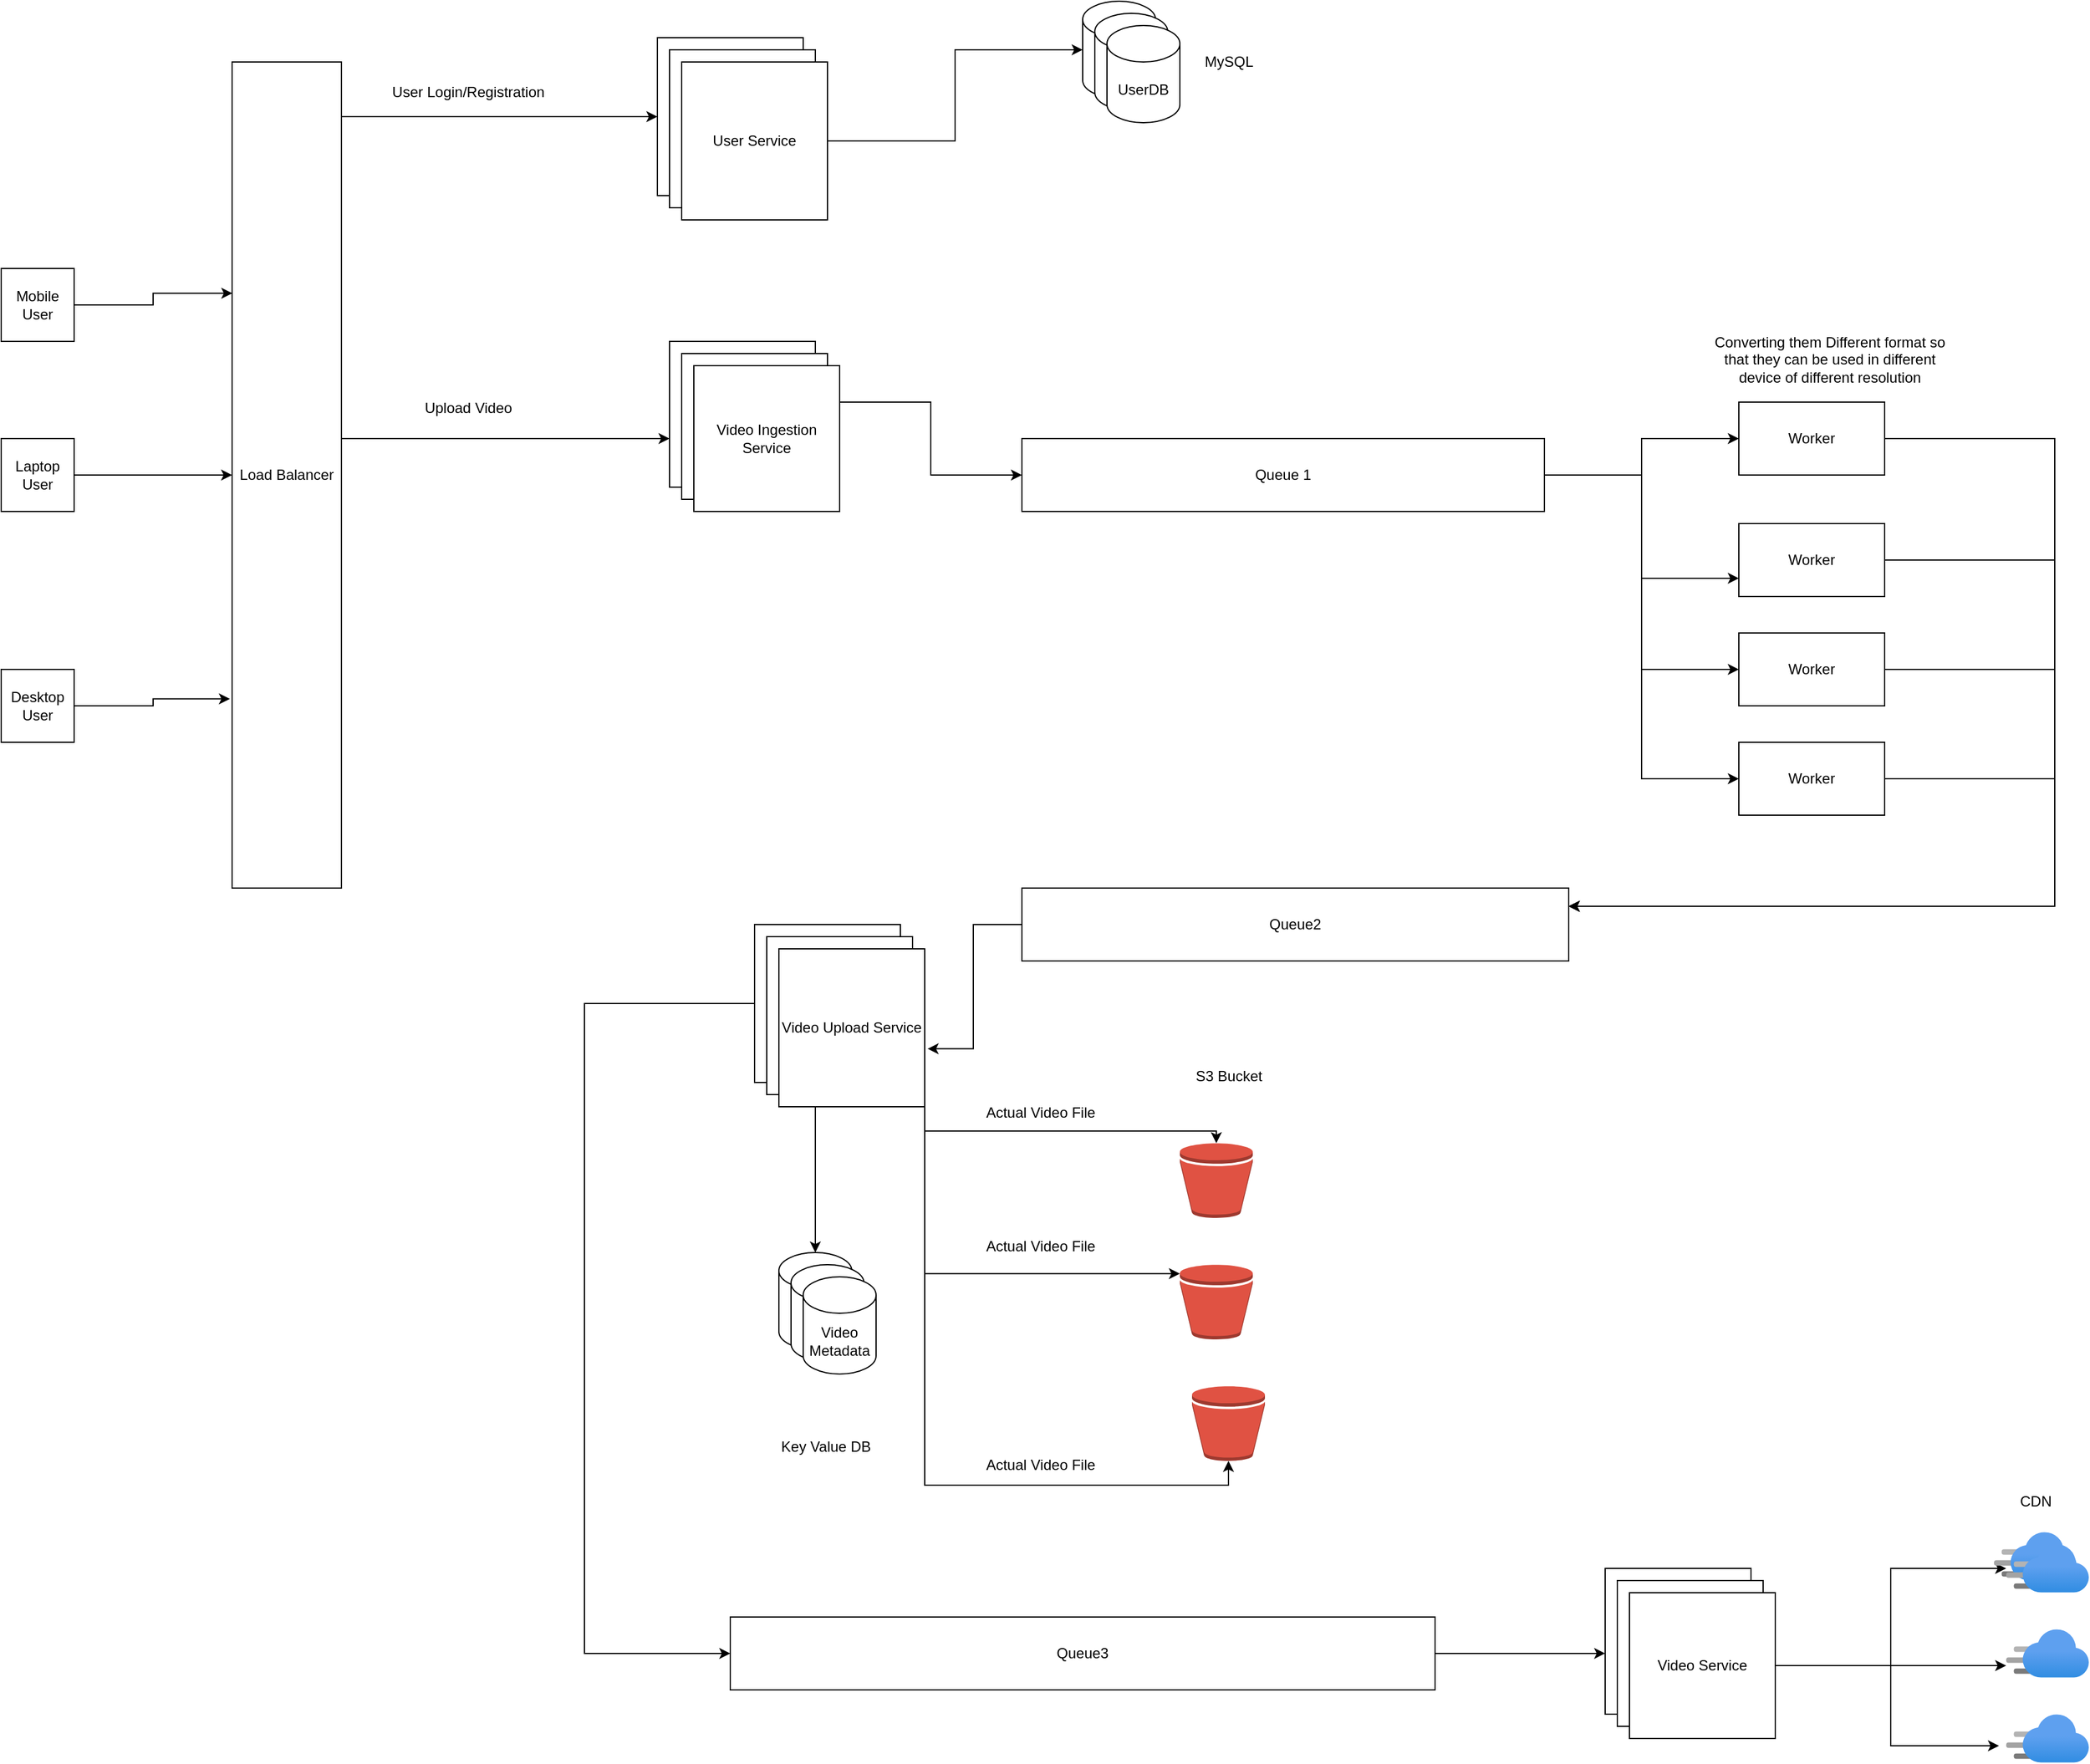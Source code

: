 <mxfile version="20.2.4" type="github"><diagram id="PIc28NCB76lG4xBmKGsJ" name="Page-1"><mxGraphModel dx="1497" dy="945" grid="1" gridSize="10" guides="1" tooltips="1" connect="1" arrows="1" fold="1" page="1" pageScale="1" pageWidth="827" pageHeight="1169" math="0" shadow="0"><root><mxCell id="0"/><mxCell id="1" parent="0"/><mxCell id="1f1AnFrqrx5d1Nw_Emk--5" style="edgeStyle=orthogonalEdgeStyle;rounded=0;orthogonalLoop=1;jettySize=auto;html=1;exitX=1;exitY=0.5;exitDx=0;exitDy=0;entryX=0.002;entryY=0.28;entryDx=0;entryDy=0;entryPerimeter=0;" edge="1" parent="1" source="1f1AnFrqrx5d1Nw_Emk--1" target="1f1AnFrqrx5d1Nw_Emk--4"><mxGeometry relative="1" as="geometry"/></mxCell><mxCell id="1f1AnFrqrx5d1Nw_Emk--1" value="Mobile User" style="rounded=0;whiteSpace=wrap;html=1;" vertex="1" parent="1"><mxGeometry x="30" y="270" width="60" height="60" as="geometry"/></mxCell><mxCell id="1f1AnFrqrx5d1Nw_Emk--6" style="edgeStyle=orthogonalEdgeStyle;rounded=0;orthogonalLoop=1;jettySize=auto;html=1;exitX=1;exitY=0.5;exitDx=0;exitDy=0;entryX=0;entryY=0.5;entryDx=0;entryDy=0;" edge="1" parent="1" source="1f1AnFrqrx5d1Nw_Emk--2" target="1f1AnFrqrx5d1Nw_Emk--4"><mxGeometry relative="1" as="geometry"/></mxCell><mxCell id="1f1AnFrqrx5d1Nw_Emk--2" value="Laptop User" style="rounded=0;whiteSpace=wrap;html=1;" vertex="1" parent="1"><mxGeometry x="30" y="410" width="60" height="60" as="geometry"/></mxCell><mxCell id="1f1AnFrqrx5d1Nw_Emk--7" style="edgeStyle=orthogonalEdgeStyle;rounded=0;orthogonalLoop=1;jettySize=auto;html=1;exitX=1;exitY=0.5;exitDx=0;exitDy=0;entryX=-0.02;entryY=0.771;entryDx=0;entryDy=0;entryPerimeter=0;" edge="1" parent="1" source="1f1AnFrqrx5d1Nw_Emk--3" target="1f1AnFrqrx5d1Nw_Emk--4"><mxGeometry relative="1" as="geometry"/></mxCell><mxCell id="1f1AnFrqrx5d1Nw_Emk--3" value="Desktop User" style="rounded=0;whiteSpace=wrap;html=1;" vertex="1" parent="1"><mxGeometry x="30" y="600" width="60" height="60" as="geometry"/></mxCell><mxCell id="1f1AnFrqrx5d1Nw_Emk--9" style="edgeStyle=orthogonalEdgeStyle;rounded=0;orthogonalLoop=1;jettySize=auto;html=1;exitX=1;exitY=0.25;exitDx=0;exitDy=0;" edge="1" parent="1" source="1f1AnFrqrx5d1Nw_Emk--4" target="1f1AnFrqrx5d1Nw_Emk--8"><mxGeometry relative="1" as="geometry"><Array as="points"><mxPoint x="310" y="145"/></Array></mxGeometry></mxCell><mxCell id="1f1AnFrqrx5d1Nw_Emk--22" style="edgeStyle=orthogonalEdgeStyle;rounded=0;orthogonalLoop=1;jettySize=auto;html=1;exitX=1;exitY=0.25;exitDx=0;exitDy=0;entryX=0;entryY=0.667;entryDx=0;entryDy=0;entryPerimeter=0;" edge="1" parent="1" source="1f1AnFrqrx5d1Nw_Emk--4" target="1f1AnFrqrx5d1Nw_Emk--19"><mxGeometry relative="1" as="geometry"><Array as="points"><mxPoint x="310" y="410"/></Array></mxGeometry></mxCell><mxCell id="1f1AnFrqrx5d1Nw_Emk--4" value="Load Balancer" style="rounded=0;whiteSpace=wrap;html=1;" vertex="1" parent="1"><mxGeometry x="220" y="100" width="90" height="680" as="geometry"/></mxCell><mxCell id="1f1AnFrqrx5d1Nw_Emk--8" value="User Service" style="rounded=0;whiteSpace=wrap;html=1;" vertex="1" parent="1"><mxGeometry x="570" y="80" width="120" height="130" as="geometry"/></mxCell><mxCell id="1f1AnFrqrx5d1Nw_Emk--11" value="User Login/Registration" style="text;html=1;align=center;verticalAlign=middle;resizable=0;points=[];autosize=1;strokeColor=none;fillColor=none;" vertex="1" parent="1"><mxGeometry x="339" y="110" width="150" height="30" as="geometry"/></mxCell><mxCell id="1f1AnFrqrx5d1Nw_Emk--12" value="" style="shape=cylinder3;whiteSpace=wrap;html=1;boundedLbl=1;backgroundOutline=1;size=15;" vertex="1" parent="1"><mxGeometry x="920" y="50" width="60" height="80" as="geometry"/></mxCell><mxCell id="1f1AnFrqrx5d1Nw_Emk--13" value="User Service" style="rounded=0;whiteSpace=wrap;html=1;" vertex="1" parent="1"><mxGeometry x="580" y="90" width="120" height="130" as="geometry"/></mxCell><mxCell id="1f1AnFrqrx5d1Nw_Emk--17" style="edgeStyle=orthogonalEdgeStyle;rounded=0;orthogonalLoop=1;jettySize=auto;html=1;exitX=1;exitY=0.5;exitDx=0;exitDy=0;" edge="1" parent="1" source="1f1AnFrqrx5d1Nw_Emk--14" target="1f1AnFrqrx5d1Nw_Emk--12"><mxGeometry relative="1" as="geometry"/></mxCell><mxCell id="1f1AnFrqrx5d1Nw_Emk--14" value="User Service" style="rounded=0;whiteSpace=wrap;html=1;" vertex="1" parent="1"><mxGeometry x="590" y="100" width="120" height="130" as="geometry"/></mxCell><mxCell id="1f1AnFrqrx5d1Nw_Emk--15" value="" style="shape=cylinder3;whiteSpace=wrap;html=1;boundedLbl=1;backgroundOutline=1;size=15;" vertex="1" parent="1"><mxGeometry x="930" y="60" width="60" height="80" as="geometry"/></mxCell><mxCell id="1f1AnFrqrx5d1Nw_Emk--16" value="UserDB" style="shape=cylinder3;whiteSpace=wrap;html=1;boundedLbl=1;backgroundOutline=1;size=15;" vertex="1" parent="1"><mxGeometry x="940" y="70" width="60" height="80" as="geometry"/></mxCell><mxCell id="1f1AnFrqrx5d1Nw_Emk--18" value="MySQL" style="text;html=1;align=center;verticalAlign=middle;resizable=0;points=[];autosize=1;strokeColor=none;fillColor=none;" vertex="1" parent="1"><mxGeometry x="1010" y="85" width="60" height="30" as="geometry"/></mxCell><mxCell id="1f1AnFrqrx5d1Nw_Emk--19" value="Video Ingestion Service" style="rounded=0;whiteSpace=wrap;html=1;" vertex="1" parent="1"><mxGeometry x="580" y="330" width="120" height="120" as="geometry"/></mxCell><mxCell id="1f1AnFrqrx5d1Nw_Emk--20" value="Video Ingestion Service" style="rounded=0;whiteSpace=wrap;html=1;" vertex="1" parent="1"><mxGeometry x="590" y="340" width="120" height="120" as="geometry"/></mxCell><mxCell id="1f1AnFrqrx5d1Nw_Emk--24" style="edgeStyle=orthogonalEdgeStyle;rounded=0;orthogonalLoop=1;jettySize=auto;html=1;exitX=1;exitY=0.25;exitDx=0;exitDy=0;" edge="1" parent="1" source="1f1AnFrqrx5d1Nw_Emk--21" target="1f1AnFrqrx5d1Nw_Emk--25"><mxGeometry relative="1" as="geometry"><mxPoint x="930" y="440" as="targetPoint"/></mxGeometry></mxCell><mxCell id="1f1AnFrqrx5d1Nw_Emk--21" value="Video Ingestion Service" style="rounded=0;whiteSpace=wrap;html=1;" vertex="1" parent="1"><mxGeometry x="600" y="350" width="120" height="120" as="geometry"/></mxCell><mxCell id="1f1AnFrqrx5d1Nw_Emk--23" value="Upload Video" style="text;html=1;align=center;verticalAlign=middle;resizable=0;points=[];autosize=1;strokeColor=none;fillColor=none;" vertex="1" parent="1"><mxGeometry x="364" y="370" width="100" height="30" as="geometry"/></mxCell><mxCell id="1f1AnFrqrx5d1Nw_Emk--31" style="edgeStyle=orthogonalEdgeStyle;rounded=0;orthogonalLoop=1;jettySize=auto;html=1;exitX=1;exitY=0.5;exitDx=0;exitDy=0;entryX=0;entryY=0.75;entryDx=0;entryDy=0;" edge="1" parent="1" source="1f1AnFrqrx5d1Nw_Emk--25" target="1f1AnFrqrx5d1Nw_Emk--27"><mxGeometry relative="1" as="geometry"/></mxCell><mxCell id="1f1AnFrqrx5d1Nw_Emk--32" style="edgeStyle=orthogonalEdgeStyle;rounded=0;orthogonalLoop=1;jettySize=auto;html=1;exitX=1;exitY=0.5;exitDx=0;exitDy=0;entryX=0;entryY=0.5;entryDx=0;entryDy=0;" edge="1" parent="1" source="1f1AnFrqrx5d1Nw_Emk--25" target="1f1AnFrqrx5d1Nw_Emk--28"><mxGeometry relative="1" as="geometry"/></mxCell><mxCell id="1f1AnFrqrx5d1Nw_Emk--33" style="edgeStyle=orthogonalEdgeStyle;rounded=0;orthogonalLoop=1;jettySize=auto;html=1;exitX=1;exitY=0.5;exitDx=0;exitDy=0;entryX=0;entryY=0.5;entryDx=0;entryDy=0;" edge="1" parent="1" source="1f1AnFrqrx5d1Nw_Emk--25" target="1f1AnFrqrx5d1Nw_Emk--26"><mxGeometry relative="1" as="geometry"/></mxCell><mxCell id="1f1AnFrqrx5d1Nw_Emk--34" style="edgeStyle=orthogonalEdgeStyle;rounded=0;orthogonalLoop=1;jettySize=auto;html=1;exitX=1;exitY=0.5;exitDx=0;exitDy=0;entryX=0;entryY=0.5;entryDx=0;entryDy=0;" edge="1" parent="1" source="1f1AnFrqrx5d1Nw_Emk--25" target="1f1AnFrqrx5d1Nw_Emk--29"><mxGeometry relative="1" as="geometry"/></mxCell><mxCell id="1f1AnFrqrx5d1Nw_Emk--25" value="Queue 1" style="rounded=0;whiteSpace=wrap;html=1;" vertex="1" parent="1"><mxGeometry x="870" y="410" width="430" height="60" as="geometry"/></mxCell><mxCell id="1f1AnFrqrx5d1Nw_Emk--42" style="edgeStyle=orthogonalEdgeStyle;rounded=0;orthogonalLoop=1;jettySize=auto;html=1;exitX=1;exitY=0.5;exitDx=0;exitDy=0;entryX=1;entryY=0.25;entryDx=0;entryDy=0;" edge="1" parent="1" source="1f1AnFrqrx5d1Nw_Emk--26" target="1f1AnFrqrx5d1Nw_Emk--36"><mxGeometry relative="1" as="geometry"><Array as="points"><mxPoint x="1720" y="410"/><mxPoint x="1720" y="795"/></Array></mxGeometry></mxCell><mxCell id="1f1AnFrqrx5d1Nw_Emk--26" value="Worker" style="rounded=0;whiteSpace=wrap;html=1;" vertex="1" parent="1"><mxGeometry x="1460" y="380" width="120" height="60" as="geometry"/></mxCell><mxCell id="1f1AnFrqrx5d1Nw_Emk--39" style="edgeStyle=orthogonalEdgeStyle;rounded=0;orthogonalLoop=1;jettySize=auto;html=1;exitX=1;exitY=0.5;exitDx=0;exitDy=0;entryX=1;entryY=0.25;entryDx=0;entryDy=0;" edge="1" parent="1" source="1f1AnFrqrx5d1Nw_Emk--27" target="1f1AnFrqrx5d1Nw_Emk--36"><mxGeometry relative="1" as="geometry"><Array as="points"><mxPoint x="1720" y="510"/><mxPoint x="1720" y="795"/></Array></mxGeometry></mxCell><mxCell id="1f1AnFrqrx5d1Nw_Emk--27" value="Worker" style="rounded=0;whiteSpace=wrap;html=1;" vertex="1" parent="1"><mxGeometry x="1460" y="480" width="120" height="60" as="geometry"/></mxCell><mxCell id="1f1AnFrqrx5d1Nw_Emk--40" style="edgeStyle=orthogonalEdgeStyle;rounded=0;orthogonalLoop=1;jettySize=auto;html=1;exitX=1;exitY=0.5;exitDx=0;exitDy=0;entryX=1;entryY=0.25;entryDx=0;entryDy=0;" edge="1" parent="1" source="1f1AnFrqrx5d1Nw_Emk--28" target="1f1AnFrqrx5d1Nw_Emk--36"><mxGeometry relative="1" as="geometry"><Array as="points"><mxPoint x="1720" y="600"/><mxPoint x="1720" y="795"/></Array></mxGeometry></mxCell><mxCell id="1f1AnFrqrx5d1Nw_Emk--28" value="Worker" style="rounded=0;whiteSpace=wrap;html=1;" vertex="1" parent="1"><mxGeometry x="1460" y="570" width="120" height="60" as="geometry"/></mxCell><mxCell id="1f1AnFrqrx5d1Nw_Emk--41" style="edgeStyle=orthogonalEdgeStyle;rounded=0;orthogonalLoop=1;jettySize=auto;html=1;exitX=1;exitY=0.5;exitDx=0;exitDy=0;entryX=1;entryY=0.25;entryDx=0;entryDy=0;" edge="1" parent="1" source="1f1AnFrqrx5d1Nw_Emk--29" target="1f1AnFrqrx5d1Nw_Emk--36"><mxGeometry relative="1" as="geometry"><Array as="points"><mxPoint x="1720" y="690"/><mxPoint x="1720" y="795"/></Array></mxGeometry></mxCell><mxCell id="1f1AnFrqrx5d1Nw_Emk--29" value="Worker" style="rounded=0;whiteSpace=wrap;html=1;" vertex="1" parent="1"><mxGeometry x="1460" y="660" width="120" height="60" as="geometry"/></mxCell><mxCell id="1f1AnFrqrx5d1Nw_Emk--35" value="Converting them Different format so that they can be used in different device of different resolution" style="text;html=1;strokeColor=none;fillColor=none;align=center;verticalAlign=middle;whiteSpace=wrap;rounded=0;" vertex="1" parent="1"><mxGeometry x="1430" y="330" width="210" height="30" as="geometry"/></mxCell><mxCell id="1f1AnFrqrx5d1Nw_Emk--47" style="edgeStyle=orthogonalEdgeStyle;rounded=0;orthogonalLoop=1;jettySize=auto;html=1;exitX=0;exitY=0.5;exitDx=0;exitDy=0;entryX=1.02;entryY=0.633;entryDx=0;entryDy=0;entryPerimeter=0;" edge="1" parent="1" source="1f1AnFrqrx5d1Nw_Emk--36" target="1f1AnFrqrx5d1Nw_Emk--45"><mxGeometry relative="1" as="geometry"/></mxCell><mxCell id="1f1AnFrqrx5d1Nw_Emk--36" value="Queue2" style="rounded=0;whiteSpace=wrap;html=1;" vertex="1" parent="1"><mxGeometry x="870" y="780" width="450" height="60" as="geometry"/></mxCell><mxCell id="1f1AnFrqrx5d1Nw_Emk--70" style="edgeStyle=orthogonalEdgeStyle;rounded=0;orthogonalLoop=1;jettySize=auto;html=1;exitX=0;exitY=0.5;exitDx=0;exitDy=0;entryX=0;entryY=0.5;entryDx=0;entryDy=0;" edge="1" parent="1" source="1f1AnFrqrx5d1Nw_Emk--43" target="1f1AnFrqrx5d1Nw_Emk--69"><mxGeometry relative="1" as="geometry"><Array as="points"><mxPoint x="510" y="875"/><mxPoint x="510" y="1410"/></Array></mxGeometry></mxCell><mxCell id="1f1AnFrqrx5d1Nw_Emk--43" value="Video Service&lt;span style=&quot;color: rgba(0, 0, 0, 0); font-family: monospace; font-size: 0px; text-align: start;&quot;&gt;%3CmxGraphModel%3E%3Croot%3E%3CmxCell%20id%3D%220%22%2F%3E%3CmxCell%20id%3D%221%22%20parent%3D%220%22%2F%3E%3CmxCell%20id%3D%222%22%20value%3D%22Worker%22%20style%3D%22rounded%3D0%3BwhiteSpace%3Dwrap%3Bhtml%3D1%3B%22%20vertex%3D%221%22%20parent%3D%221%22%3E%3CmxGeometry%20x%3D%221450%22%20y%3D%22380%22%20width%3D%22120%22%20height%3D%2260%22%20as%3D%22geometry%22%2F%3E%3C%2FmxCell%3E%3C%2Froot%3E%3C%2FmxGraphModel%3E&lt;/span&gt;&lt;span style=&quot;color: rgba(0, 0, 0, 0); font-family: monospace; font-size: 0px; text-align: start;&quot;&gt;%3CmxGraphModel%3E%3Croot%3E%3CmxCell%20id%3D%220%22%2F%3E%3CmxCell%20id%3D%221%22%20parent%3D%220%22%2F%3E%3CmxCell%20id%3D%222%22%20value%3D%22Worker%22%20style%3D%22rounded%3D0%3BwhiteSpace%3Dwrap%3Bhtml%3D1%3B%22%20vertex%3D%221%22%20parent%3D%221%22%3E%3CmxGeometry%20x%3D%221450%22%20y%3D%22380%22%20width%3D%22120%22%20height%3D%2260%22%20as%3D%22geometry%22%2F%3E%3C%2FmxCell%3E%3C%2Froot%3E%3C%2FmxGraphModel%3E&lt;/span&gt;" style="rounded=0;whiteSpace=wrap;html=1;" vertex="1" parent="1"><mxGeometry x="650" y="810" width="120" height="130" as="geometry"/></mxCell><mxCell id="1f1AnFrqrx5d1Nw_Emk--44" value="Video Service&lt;span style=&quot;color: rgba(0, 0, 0, 0); font-family: monospace; font-size: 0px; text-align: start;&quot;&gt;%3CmxGraphModel%3E%3Croot%3E%3CmxCell%20id%3D%220%22%2F%3E%3CmxCell%20id%3D%221%22%20parent%3D%220%22%2F%3E%3CmxCell%20id%3D%222%22%20value%3D%22Worker%22%20style%3D%22rounded%3D0%3BwhiteSpace%3Dwrap%3Bhtml%3D1%3B%22%20vertex%3D%221%22%20parent%3D%221%22%3E%3CmxGeometry%20x%3D%221450%22%20y%3D%22380%22%20width%3D%22120%22%20height%3D%2260%22%20as%3D%22geometry%22%2F%3E%3C%2FmxCell%3E%3C%2Froot%3E%3C%2FmxGraphModel%3E&lt;/span&gt;&lt;span style=&quot;color: rgba(0, 0, 0, 0); font-family: monospace; font-size: 0px; text-align: start;&quot;&gt;%3CmxGraphModel%3E%3Croot%3E%3CmxCell%20id%3D%220%22%2F%3E%3CmxCell%20id%3D%221%22%20parent%3D%220%22%2F%3E%3CmxCell%20id%3D%222%22%20value%3D%22Worker%22%20style%3D%22rounded%3D0%3BwhiteSpace%3Dwrap%3Bhtml%3D1%3B%22%20vertex%3D%221%22%20parent%3D%221%22%3E%3CmxGeometry%20x%3D%221450%22%20y%3D%22380%22%20width%3D%22120%22%20height%3D%2260%22%20as%3D%22geometry%22%2F%3E%3C%2FmxCell%3E%3C%2Froot%3E%3C%2FmxGraphModel%3E&lt;/span&gt;" style="rounded=0;whiteSpace=wrap;html=1;" vertex="1" parent="1"><mxGeometry x="660" y="820" width="120" height="130" as="geometry"/></mxCell><mxCell id="1f1AnFrqrx5d1Nw_Emk--57" style="edgeStyle=orthogonalEdgeStyle;rounded=0;orthogonalLoop=1;jettySize=auto;html=1;exitX=0.25;exitY=1;exitDx=0;exitDy=0;entryX=0.5;entryY=0;entryDx=0;entryDy=0;entryPerimeter=0;" edge="1" parent="1" source="1f1AnFrqrx5d1Nw_Emk--45" target="1f1AnFrqrx5d1Nw_Emk--48"><mxGeometry relative="1" as="geometry"/></mxCell><mxCell id="1f1AnFrqrx5d1Nw_Emk--61" style="edgeStyle=orthogonalEdgeStyle;rounded=0;orthogonalLoop=1;jettySize=auto;html=1;exitX=0.75;exitY=1;exitDx=0;exitDy=0;entryX=0.5;entryY=0;entryDx=0;entryDy=0;entryPerimeter=0;" edge="1" parent="1" source="1f1AnFrqrx5d1Nw_Emk--45" target="1f1AnFrqrx5d1Nw_Emk--58"><mxGeometry relative="1" as="geometry"><Array as="points"><mxPoint x="790" y="960"/><mxPoint x="790" y="980"/><mxPoint x="1030" y="980"/></Array></mxGeometry></mxCell><mxCell id="1f1AnFrqrx5d1Nw_Emk--62" style="edgeStyle=orthogonalEdgeStyle;rounded=0;orthogonalLoop=1;jettySize=auto;html=1;exitX=0.75;exitY=1;exitDx=0;exitDy=0;entryX=0;entryY=0.12;entryDx=0;entryDy=0;entryPerimeter=0;" edge="1" parent="1" source="1f1AnFrqrx5d1Nw_Emk--45" target="1f1AnFrqrx5d1Nw_Emk--59"><mxGeometry relative="1" as="geometry"><Array as="points"><mxPoint x="790" y="960"/><mxPoint x="790" y="1097"/></Array></mxGeometry></mxCell><mxCell id="1f1AnFrqrx5d1Nw_Emk--63" style="edgeStyle=orthogonalEdgeStyle;rounded=0;orthogonalLoop=1;jettySize=auto;html=1;exitX=1;exitY=1;exitDx=0;exitDy=0;entryX=0.5;entryY=1;entryDx=0;entryDy=0;entryPerimeter=0;" edge="1" parent="1" source="1f1AnFrqrx5d1Nw_Emk--45" target="1f1AnFrqrx5d1Nw_Emk--60"><mxGeometry relative="1" as="geometry"/></mxCell><mxCell id="1f1AnFrqrx5d1Nw_Emk--45" value="Video Upload Service&lt;span style=&quot;color: rgba(0, 0, 0, 0); font-family: monospace; font-size: 0px; text-align: start;&quot;&gt;%3CmxGraphModel%3E%3Croot%3E%3CmxCell%20id%3D%220%22%2F%3E%3CmxCell%20id%3D%221%22%20parent%3D%220%22%2F%3E%3CmxCell%20id%3D%222%22%20value%3D%22Worker%22%20style%3D%22rounded%3D0%3BwhiteSpace%3Dwrap%3Bhtml%3D1%3B%22%20vertex%3D%221%22%20parent%3D%221%22%3E%3CmxGeometry%20x%3D%221450%22%20y%3D%22380%22%20width%3D%22120%22%20height%3D%2260%22%20as%3D%22geometry%22%2F%3E%3C%2FmxCell%3E%3C%2Froot%3E%3C%2FmxGraphModel%3E&lt;/span&gt;&lt;span style=&quot;color: rgba(0, 0, 0, 0); font-family: monospace; font-size: 0px; text-align: start;&quot;&gt;%3CmxGraphModel%3E%3Croot%3E%3CmxCell%20id%3D%220%22%2F%3E%3CmxCell%20id%3D%221%22%20parent%3D%220%22%2F%3E%3CmxCell%20id%3D%222%22%20value%3D%22Worker%22%20style%3D%22rounded%3D0%3BwhiteSpace%3Dwrap%3Bhtml%3D1%3B%22%20vertex%3D%221%22%20parent%3D%221%22%3E%3CmxGeometry%20x%3D%221450%22%20y%3D%22380%22%20width%3D%22120%22%20height%3D%2260%22%20as%3D%22geometry%22%2F%3E%3C%2FmxCell%3E%3C%2Froot%3E%3C%2FmxGraphModel%&lt;/span&gt;" style="rounded=0;whiteSpace=wrap;html=1;" vertex="1" parent="1"><mxGeometry x="670" y="830" width="120" height="130" as="geometry"/></mxCell><mxCell id="1f1AnFrqrx5d1Nw_Emk--48" value="" style="shape=cylinder3;whiteSpace=wrap;html=1;boundedLbl=1;backgroundOutline=1;size=15;" vertex="1" parent="1"><mxGeometry x="670" y="1080" width="60" height="80" as="geometry"/></mxCell><mxCell id="1f1AnFrqrx5d1Nw_Emk--53" value="" style="shape=cylinder3;whiteSpace=wrap;html=1;boundedLbl=1;backgroundOutline=1;size=15;" vertex="1" parent="1"><mxGeometry x="680" y="1090" width="60" height="80" as="geometry"/></mxCell><mxCell id="1f1AnFrqrx5d1Nw_Emk--54" value="Video Metadata" style="shape=cylinder3;whiteSpace=wrap;html=1;boundedLbl=1;backgroundOutline=1;size=15;" vertex="1" parent="1"><mxGeometry x="690" y="1100" width="60" height="80" as="geometry"/></mxCell><mxCell id="1f1AnFrqrx5d1Nw_Emk--56" value="Key Value DB&amp;nbsp;" style="text;html=1;align=center;verticalAlign=middle;resizable=0;points=[];autosize=1;strokeColor=none;fillColor=none;" vertex="1" parent="1"><mxGeometry x="660" y="1225" width="100" height="30" as="geometry"/></mxCell><mxCell id="1f1AnFrqrx5d1Nw_Emk--58" value="" style="outlineConnect=0;dashed=0;verticalLabelPosition=bottom;verticalAlign=top;align=center;html=1;shape=mxgraph.aws3.bucket;fillColor=#E05243;gradientColor=none;" vertex="1" parent="1"><mxGeometry x="1000" y="990" width="60" height="61.5" as="geometry"/></mxCell><mxCell id="1f1AnFrqrx5d1Nw_Emk--59" value="" style="outlineConnect=0;dashed=0;verticalLabelPosition=bottom;verticalAlign=top;align=center;html=1;shape=mxgraph.aws3.bucket;fillColor=#E05243;gradientColor=none;" vertex="1" parent="1"><mxGeometry x="1000" y="1090" width="60" height="61.5" as="geometry"/></mxCell><mxCell id="1f1AnFrqrx5d1Nw_Emk--60" value="" style="outlineConnect=0;dashed=0;verticalLabelPosition=bottom;verticalAlign=top;align=center;html=1;shape=mxgraph.aws3.bucket;fillColor=#E05243;gradientColor=none;" vertex="1" parent="1"><mxGeometry x="1010" y="1190" width="60" height="61.5" as="geometry"/></mxCell><mxCell id="1f1AnFrqrx5d1Nw_Emk--64" value="Actual Video File" style="text;html=1;align=center;verticalAlign=middle;resizable=0;points=[];autosize=1;strokeColor=none;fillColor=none;" vertex="1" parent="1"><mxGeometry x="830" y="950" width="110" height="30" as="geometry"/></mxCell><mxCell id="1f1AnFrqrx5d1Nw_Emk--65" value="Actual Video File" style="text;html=1;align=center;verticalAlign=middle;resizable=0;points=[];autosize=1;strokeColor=none;fillColor=none;" vertex="1" parent="1"><mxGeometry x="830" y="1060" width="110" height="30" as="geometry"/></mxCell><mxCell id="1f1AnFrqrx5d1Nw_Emk--66" value="Actual Video File" style="text;html=1;align=center;verticalAlign=middle;resizable=0;points=[];autosize=1;strokeColor=none;fillColor=none;" vertex="1" parent="1"><mxGeometry x="830" y="1240" width="110" height="30" as="geometry"/></mxCell><mxCell id="1f1AnFrqrx5d1Nw_Emk--75" style="edgeStyle=orthogonalEdgeStyle;rounded=0;orthogonalLoop=1;jettySize=auto;html=1;exitX=1;exitY=0.5;exitDx=0;exitDy=0;entryX=0;entryY=0.583;entryDx=0;entryDy=0;entryPerimeter=0;" edge="1" parent="1" source="1f1AnFrqrx5d1Nw_Emk--69" target="1f1AnFrqrx5d1Nw_Emk--71"><mxGeometry relative="1" as="geometry"/></mxCell><mxCell id="1f1AnFrqrx5d1Nw_Emk--69" value="Queue3" style="rounded=0;whiteSpace=wrap;html=1;" vertex="1" parent="1"><mxGeometry x="630" y="1380" width="580" height="60" as="geometry"/></mxCell><mxCell id="1f1AnFrqrx5d1Nw_Emk--71" value="Video Service" style="rounded=0;whiteSpace=wrap;html=1;" vertex="1" parent="1"><mxGeometry x="1350" y="1340" width="120" height="120" as="geometry"/></mxCell><mxCell id="1f1AnFrqrx5d1Nw_Emk--73" value="Video Service" style="rounded=0;whiteSpace=wrap;html=1;" vertex="1" parent="1"><mxGeometry x="1360" y="1350" width="120" height="120" as="geometry"/></mxCell><mxCell id="1f1AnFrqrx5d1Nw_Emk--80" style="edgeStyle=orthogonalEdgeStyle;rounded=0;orthogonalLoop=1;jettySize=auto;html=1;exitX=1;exitY=0.5;exitDx=0;exitDy=0;" edge="1" parent="1" source="1f1AnFrqrx5d1Nw_Emk--74" target="1f1AnFrqrx5d1Nw_Emk--77"><mxGeometry relative="1" as="geometry"/></mxCell><mxCell id="1f1AnFrqrx5d1Nw_Emk--81" style="edgeStyle=orthogonalEdgeStyle;rounded=0;orthogonalLoop=1;jettySize=auto;html=1;exitX=1;exitY=0.5;exitDx=0;exitDy=0;entryX=0;entryY=0.75;entryDx=0;entryDy=0;entryPerimeter=0;" edge="1" parent="1" source="1f1AnFrqrx5d1Nw_Emk--74" target="1f1AnFrqrx5d1Nw_Emk--78"><mxGeometry relative="1" as="geometry"/></mxCell><mxCell id="1f1AnFrqrx5d1Nw_Emk--82" style="edgeStyle=orthogonalEdgeStyle;rounded=0;orthogonalLoop=1;jettySize=auto;html=1;exitX=1;exitY=0.5;exitDx=0;exitDy=0;entryX=-0.087;entryY=0.65;entryDx=0;entryDy=0;entryPerimeter=0;" edge="1" parent="1" source="1f1AnFrqrx5d1Nw_Emk--74" target="1f1AnFrqrx5d1Nw_Emk--79"><mxGeometry relative="1" as="geometry"/></mxCell><mxCell id="1f1AnFrqrx5d1Nw_Emk--74" value="Video Service" style="rounded=0;whiteSpace=wrap;html=1;" vertex="1" parent="1"><mxGeometry x="1370" y="1360" width="120" height="120" as="geometry"/></mxCell><mxCell id="1f1AnFrqrx5d1Nw_Emk--76" value="" style="aspect=fixed;html=1;points=[];align=center;image;fontSize=12;image=img/lib/azure2/networking/CDN_Profiles.svg;" vertex="1" parent="1"><mxGeometry x="1670" y="1310" width="68" height="40" as="geometry"/></mxCell><mxCell id="1f1AnFrqrx5d1Nw_Emk--77" value="" style="aspect=fixed;html=1;points=[];align=center;image;fontSize=12;image=img/lib/azure2/networking/CDN_Profiles.svg;" vertex="1" parent="1"><mxGeometry x="1680" y="1320" width="68" height="40" as="geometry"/></mxCell><mxCell id="1f1AnFrqrx5d1Nw_Emk--78" value="" style="aspect=fixed;html=1;points=[];align=center;image;fontSize=12;image=img/lib/azure2/networking/CDN_Profiles.svg;" vertex="1" parent="1"><mxGeometry x="1680" y="1390" width="68" height="40" as="geometry"/></mxCell><mxCell id="1f1AnFrqrx5d1Nw_Emk--79" value="" style="aspect=fixed;html=1;points=[];align=center;image;fontSize=12;image=img/lib/azure2/networking/CDN_Profiles.svg;" vertex="1" parent="1"><mxGeometry x="1680" y="1460" width="68" height="40" as="geometry"/></mxCell><mxCell id="1f1AnFrqrx5d1Nw_Emk--83" value="CDN" style="text;html=1;align=center;verticalAlign=middle;resizable=0;points=[];autosize=1;strokeColor=none;fillColor=none;" vertex="1" parent="1"><mxGeometry x="1679" y="1270" width="50" height="30" as="geometry"/></mxCell><mxCell id="1f1AnFrqrx5d1Nw_Emk--85" value="S3 Bucket" style="text;html=1;align=center;verticalAlign=middle;resizable=0;points=[];autosize=1;strokeColor=none;fillColor=none;" vertex="1" parent="1"><mxGeometry x="1000" y="920" width="80" height="30" as="geometry"/></mxCell></root></mxGraphModel></diagram></mxfile>